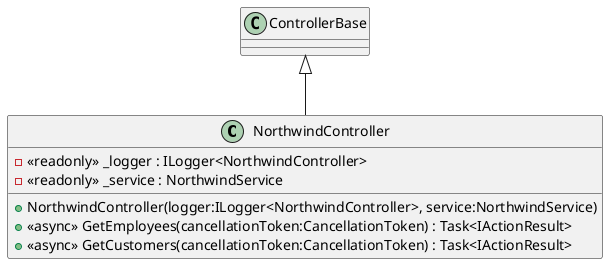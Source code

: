 @startuml
class NorthwindController {
    - <<readonly>> _logger : ILogger<NorthwindController>
    - <<readonly>> _service : NorthwindService
    + NorthwindController(logger:ILogger<NorthwindController>, service:NorthwindService)
    + <<async>> GetEmployees(cancellationToken:CancellationToken) : Task<IActionResult>
    + <<async>> GetCustomers(cancellationToken:CancellationToken) : Task<IActionResult>
}
ControllerBase <|-- NorthwindController
@enduml
